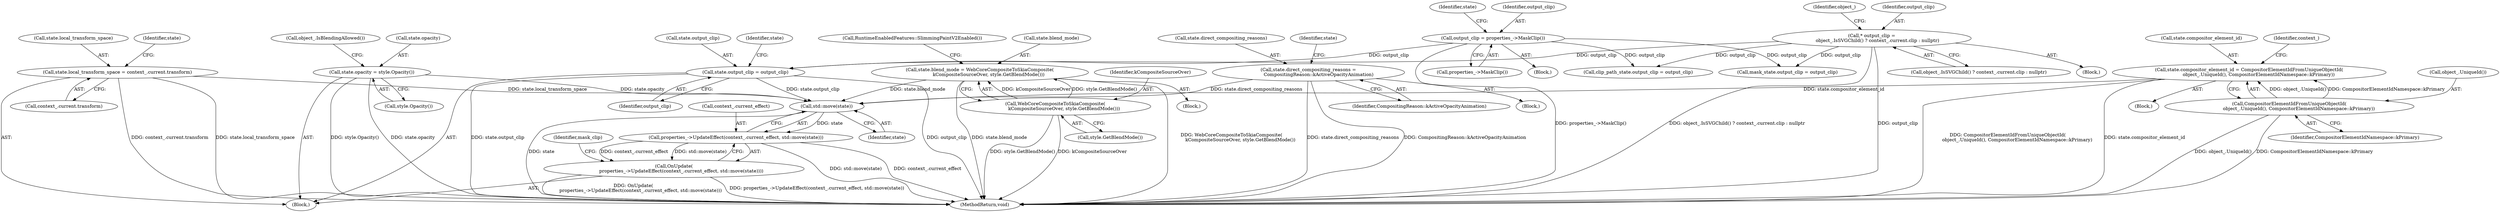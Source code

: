 digraph "1_Chrome_f911e11e7f6b5c0d6f5ee694a9871de6619889f7_4@API" {
"1000253" [label="(Call,std::move(state))"];
"1000220" [label="(Call,state.blend_mode = WebCoreCompositeToSkiaComposite(\n            kCompositeSourceOver, style.GetBlendMode()))"];
"1000224" [label="(Call,WebCoreCompositeToSkiaComposite(\n            kCompositeSourceOver, style.GetBlendMode()))"];
"1000236" [label="(Call,state.direct_compositing_reasons =\n              CompositingReason::kActiveOpacityAnimation)"];
"1000207" [label="(Call,state.output_clip = output_clip)"];
"1000190" [label="(Call,output_clip = properties_->MaskClip())"];
"1000112" [label="(Call,* output_clip =\n        object_.IsSVGChild() ? context_.current.clip : nullptr)"];
"1000198" [label="(Call,state.local_transform_space = context_.current.transform)"];
"1000212" [label="(Call,state.opacity = style.Opacity())"];
"1000241" [label="(Call,state.compositor_element_id = CompositorElementIdFromUniqueObjectId(\n             object_.UniqueId(), CompositorElementIdNamespace::kPrimary))"];
"1000245" [label="(Call,CompositorElementIdFromUniqueObjectId(\n             object_.UniqueId(), CompositorElementIdNamespace::kPrimary))"];
"1000249" [label="(Call,properties_->UpdateEffect(context_.current_effect, std::move(state)))"];
"1000248" [label="(Call,OnUpdate(\n          properties_->UpdateEffect(context_.current_effect, std::move(state))))"];
"1000208" [label="(Call,state.output_clip)"];
"1000242" [label="(Call,state.compositor_element_id)"];
"1000224" [label="(Call,WebCoreCompositeToSkiaComposite(\n            kCompositeSourceOver, style.GetBlendMode()))"];
"1000200" [label="(Identifier,state)"];
"1000251" [label="(Identifier,context_)"];
"1000112" [label="(Call,* output_clip =\n        object_.IsSVGChild() ? context_.current.clip : nullptr)"];
"1000114" [label="(Call,object_.IsSVGChild() ? context_.current.clip : nullptr)"];
"1000249" [label="(Call,properties_->UpdateEffect(context_.current_effect, std::move(state)))"];
"1000237" [label="(Call,state.direct_compositing_reasons)"];
"1000124" [label="(Identifier,object_)"];
"1000218" [label="(Call,object_.IsBlendingAllowed())"];
"1000225" [label="(Identifier,kCompositeSourceOver)"];
"1000191" [label="(Identifier,output_clip)"];
"1000213" [label="(Call,state.opacity)"];
"1000207" [label="(Call,state.output_clip = output_clip)"];
"1000110" [label="(Block,)"];
"1000190" [label="(Call,output_clip = properties_->MaskClip())"];
"1000216" [label="(Call,style.Opacity())"];
"1000125" [label="(Block,)"];
"1000199" [label="(Call,state.local_transform_space)"];
"1000202" [label="(Call,context_.current.transform)"];
"1000219" [label="(Block,)"];
"1000214" [label="(Identifier,state)"];
"1000248" [label="(Call,OnUpdate(\n          properties_->UpdateEffect(context_.current_effect, std::move(state))))"];
"1000172" [label="(Block,)"];
"1000235" [label="(Block,)"];
"1000229" [label="(Call,RuntimeEnabledFeatures::SlimmingPaintV2Enabled())"];
"1000398" [label="(MethodReturn,void)"];
"1000253" [label="(Call,std::move(state))"];
"1000221" [label="(Call,state.blend_mode)"];
"1000226" [label="(Call,style.GetBlendMode())"];
"1000243" [label="(Identifier,state)"];
"1000327" [label="(Call,clip_path_state.output_clip = output_clip)"];
"1000209" [label="(Identifier,state)"];
"1000254" [label="(Identifier,state)"];
"1000241" [label="(Call,state.compositor_element_id = CompositorElementIdFromUniqueObjectId(\n             object_.UniqueId(), CompositorElementIdNamespace::kPrimary))"];
"1000211" [label="(Identifier,output_clip)"];
"1000220" [label="(Call,state.blend_mode = WebCoreCompositeToSkiaComposite(\n            kCompositeSourceOver, style.GetBlendMode()))"];
"1000240" [label="(Identifier,CompositingReason::kActiveOpacityAnimation)"];
"1000245" [label="(Call,CompositorElementIdFromUniqueObjectId(\n             object_.UniqueId(), CompositorElementIdNamespace::kPrimary))"];
"1000212" [label="(Call,state.opacity = style.Opacity())"];
"1000192" [label="(Call,properties_->MaskClip())"];
"1000247" [label="(Identifier,CompositorElementIdNamespace::kPrimary)"];
"1000246" [label="(Call,object_.UniqueId())"];
"1000236" [label="(Call,state.direct_compositing_reasons =\n              CompositingReason::kActiveOpacityAnimation)"];
"1000198" [label="(Call,state.local_transform_space = context_.current.transform)"];
"1000257" [label="(Identifier,mask_clip)"];
"1000231" [label="(Block,)"];
"1000113" [label="(Identifier,output_clip)"];
"1000250" [label="(Call,context_.current_effect)"];
"1000270" [label="(Call,mask_state.output_clip = output_clip)"];
"1000253" -> "1000249"  [label="AST: "];
"1000253" -> "1000254"  [label="CFG: "];
"1000254" -> "1000253"  [label="AST: "];
"1000249" -> "1000253"  [label="CFG: "];
"1000253" -> "1000398"  [label="DDG: state"];
"1000253" -> "1000249"  [label="DDG: state"];
"1000220" -> "1000253"  [label="DDG: state.blend_mode"];
"1000236" -> "1000253"  [label="DDG: state.direct_compositing_reasons"];
"1000207" -> "1000253"  [label="DDG: state.output_clip"];
"1000198" -> "1000253"  [label="DDG: state.local_transform_space"];
"1000212" -> "1000253"  [label="DDG: state.opacity"];
"1000241" -> "1000253"  [label="DDG: state.compositor_element_id"];
"1000220" -> "1000219"  [label="AST: "];
"1000220" -> "1000224"  [label="CFG: "];
"1000221" -> "1000220"  [label="AST: "];
"1000224" -> "1000220"  [label="AST: "];
"1000229" -> "1000220"  [label="CFG: "];
"1000220" -> "1000398"  [label="DDG: state.blend_mode"];
"1000220" -> "1000398"  [label="DDG: WebCoreCompositeToSkiaComposite(\n            kCompositeSourceOver, style.GetBlendMode())"];
"1000224" -> "1000220"  [label="DDG: kCompositeSourceOver"];
"1000224" -> "1000220"  [label="DDG: style.GetBlendMode()"];
"1000224" -> "1000226"  [label="CFG: "];
"1000225" -> "1000224"  [label="AST: "];
"1000226" -> "1000224"  [label="AST: "];
"1000224" -> "1000398"  [label="DDG: kCompositeSourceOver"];
"1000224" -> "1000398"  [label="DDG: style.GetBlendMode()"];
"1000236" -> "1000235"  [label="AST: "];
"1000236" -> "1000240"  [label="CFG: "];
"1000237" -> "1000236"  [label="AST: "];
"1000240" -> "1000236"  [label="AST: "];
"1000243" -> "1000236"  [label="CFG: "];
"1000236" -> "1000398"  [label="DDG: state.direct_compositing_reasons"];
"1000236" -> "1000398"  [label="DDG: CompositingReason::kActiveOpacityAnimation"];
"1000207" -> "1000125"  [label="AST: "];
"1000207" -> "1000211"  [label="CFG: "];
"1000208" -> "1000207"  [label="AST: "];
"1000211" -> "1000207"  [label="AST: "];
"1000214" -> "1000207"  [label="CFG: "];
"1000207" -> "1000398"  [label="DDG: state.output_clip"];
"1000207" -> "1000398"  [label="DDG: output_clip"];
"1000190" -> "1000207"  [label="DDG: output_clip"];
"1000112" -> "1000207"  [label="DDG: output_clip"];
"1000190" -> "1000172"  [label="AST: "];
"1000190" -> "1000192"  [label="CFG: "];
"1000191" -> "1000190"  [label="AST: "];
"1000192" -> "1000190"  [label="AST: "];
"1000200" -> "1000190"  [label="CFG: "];
"1000190" -> "1000398"  [label="DDG: properties_->MaskClip()"];
"1000190" -> "1000270"  [label="DDG: output_clip"];
"1000190" -> "1000327"  [label="DDG: output_clip"];
"1000112" -> "1000110"  [label="AST: "];
"1000112" -> "1000114"  [label="CFG: "];
"1000113" -> "1000112"  [label="AST: "];
"1000114" -> "1000112"  [label="AST: "];
"1000124" -> "1000112"  [label="CFG: "];
"1000112" -> "1000398"  [label="DDG: object_.IsSVGChild() ? context_.current.clip : nullptr"];
"1000112" -> "1000398"  [label="DDG: output_clip"];
"1000112" -> "1000270"  [label="DDG: output_clip"];
"1000112" -> "1000327"  [label="DDG: output_clip"];
"1000198" -> "1000125"  [label="AST: "];
"1000198" -> "1000202"  [label="CFG: "];
"1000199" -> "1000198"  [label="AST: "];
"1000202" -> "1000198"  [label="AST: "];
"1000209" -> "1000198"  [label="CFG: "];
"1000198" -> "1000398"  [label="DDG: state.local_transform_space"];
"1000198" -> "1000398"  [label="DDG: context_.current.transform"];
"1000212" -> "1000125"  [label="AST: "];
"1000212" -> "1000216"  [label="CFG: "];
"1000213" -> "1000212"  [label="AST: "];
"1000216" -> "1000212"  [label="AST: "];
"1000218" -> "1000212"  [label="CFG: "];
"1000212" -> "1000398"  [label="DDG: style.Opacity()"];
"1000212" -> "1000398"  [label="DDG: state.opacity"];
"1000241" -> "1000231"  [label="AST: "];
"1000241" -> "1000245"  [label="CFG: "];
"1000242" -> "1000241"  [label="AST: "];
"1000245" -> "1000241"  [label="AST: "];
"1000251" -> "1000241"  [label="CFG: "];
"1000241" -> "1000398"  [label="DDG: state.compositor_element_id"];
"1000241" -> "1000398"  [label="DDG: CompositorElementIdFromUniqueObjectId(\n             object_.UniqueId(), CompositorElementIdNamespace::kPrimary)"];
"1000245" -> "1000241"  [label="DDG: object_.UniqueId()"];
"1000245" -> "1000241"  [label="DDG: CompositorElementIdNamespace::kPrimary"];
"1000245" -> "1000247"  [label="CFG: "];
"1000246" -> "1000245"  [label="AST: "];
"1000247" -> "1000245"  [label="AST: "];
"1000245" -> "1000398"  [label="DDG: object_.UniqueId()"];
"1000245" -> "1000398"  [label="DDG: CompositorElementIdNamespace::kPrimary"];
"1000249" -> "1000248"  [label="AST: "];
"1000250" -> "1000249"  [label="AST: "];
"1000248" -> "1000249"  [label="CFG: "];
"1000249" -> "1000398"  [label="DDG: std::move(state)"];
"1000249" -> "1000398"  [label="DDG: context_.current_effect"];
"1000249" -> "1000248"  [label="DDG: context_.current_effect"];
"1000249" -> "1000248"  [label="DDG: std::move(state)"];
"1000248" -> "1000125"  [label="AST: "];
"1000257" -> "1000248"  [label="CFG: "];
"1000248" -> "1000398"  [label="DDG: OnUpdate(\n          properties_->UpdateEffect(context_.current_effect, std::move(state)))"];
"1000248" -> "1000398"  [label="DDG: properties_->UpdateEffect(context_.current_effect, std::move(state))"];
}
